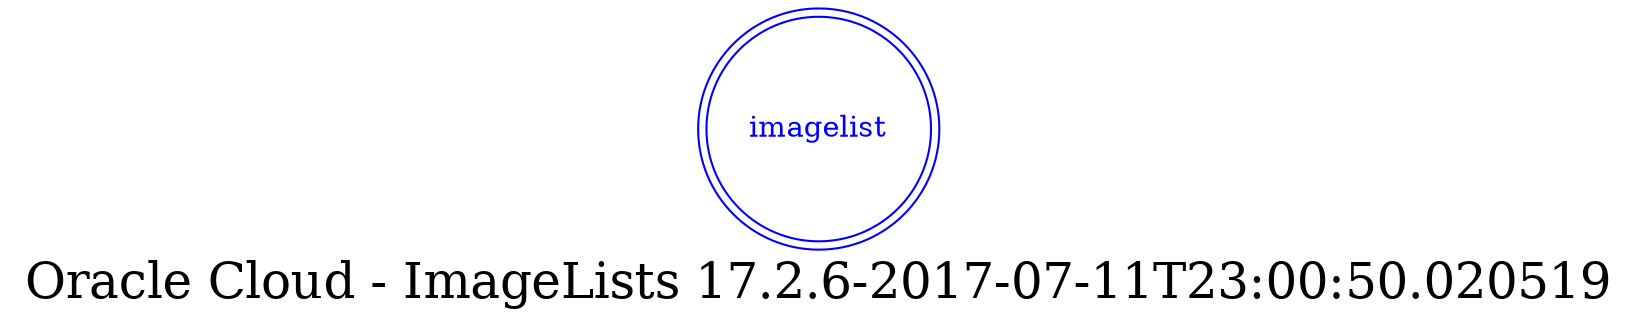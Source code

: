 digraph LexiconGraph {
graph[label="Oracle Cloud - ImageLists 17.2.6-2017-07-11T23:00:50.020519", fontsize=24]
splines=true
"imagelist" [color=blue, fontcolor=blue, shape=doublecircle]
}
